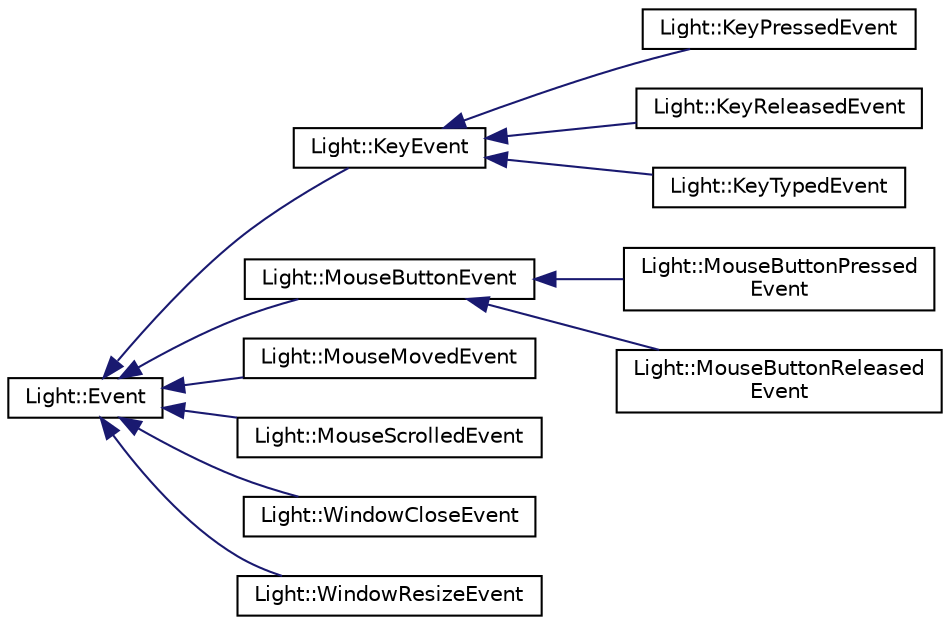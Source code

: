 digraph "Graphical Class Hierarchy"
{
 // LATEX_PDF_SIZE
  edge [fontname="Helvetica",fontsize="10",labelfontname="Helvetica",labelfontsize="10"];
  node [fontname="Helvetica",fontsize="10",shape=record];
  rankdir="LR";
  Node0 [label="Light::Event",height=0.2,width=0.4,color="black", fillcolor="white", style="filled",URL="$classLight_1_1Event.html",tooltip=" "];
  Node0 -> Node1 [dir="back",color="midnightblue",fontsize="10",style="solid",fontname="Helvetica"];
  Node1 [label="Light::KeyEvent",height=0.2,width=0.4,color="black", fillcolor="white", style="filled",URL="$classLight_1_1KeyEvent.html",tooltip=" "];
  Node1 -> Node2 [dir="back",color="midnightblue",fontsize="10",style="solid",fontname="Helvetica"];
  Node2 [label="Light::KeyPressedEvent",height=0.2,width=0.4,color="black", fillcolor="white", style="filled",URL="$classLight_1_1KeyPressedEvent.html",tooltip=" "];
  Node1 -> Node3 [dir="back",color="midnightblue",fontsize="10",style="solid",fontname="Helvetica"];
  Node3 [label="Light::KeyReleasedEvent",height=0.2,width=0.4,color="black", fillcolor="white", style="filled",URL="$classLight_1_1KeyReleasedEvent.html",tooltip=" "];
  Node1 -> Node4 [dir="back",color="midnightblue",fontsize="10",style="solid",fontname="Helvetica"];
  Node4 [label="Light::KeyTypedEvent",height=0.2,width=0.4,color="black", fillcolor="white", style="filled",URL="$classLight_1_1KeyTypedEvent.html",tooltip=" "];
  Node0 -> Node5 [dir="back",color="midnightblue",fontsize="10",style="solid",fontname="Helvetica"];
  Node5 [label="Light::MouseButtonEvent",height=0.2,width=0.4,color="black", fillcolor="white", style="filled",URL="$classLight_1_1MouseButtonEvent.html",tooltip=" "];
  Node5 -> Node6 [dir="back",color="midnightblue",fontsize="10",style="solid",fontname="Helvetica"];
  Node6 [label="Light::MouseButtonPressed\lEvent",height=0.2,width=0.4,color="black", fillcolor="white", style="filled",URL="$classLight_1_1MouseButtonPressedEvent.html",tooltip=" "];
  Node5 -> Node7 [dir="back",color="midnightblue",fontsize="10",style="solid",fontname="Helvetica"];
  Node7 [label="Light::MouseButtonReleased\lEvent",height=0.2,width=0.4,color="black", fillcolor="white", style="filled",URL="$classLight_1_1MouseButtonReleasedEvent.html",tooltip=" "];
  Node0 -> Node8 [dir="back",color="midnightblue",fontsize="10",style="solid",fontname="Helvetica"];
  Node8 [label="Light::MouseMovedEvent",height=0.2,width=0.4,color="black", fillcolor="white", style="filled",URL="$classLight_1_1MouseMovedEvent.html",tooltip=" "];
  Node0 -> Node9 [dir="back",color="midnightblue",fontsize="10",style="solid",fontname="Helvetica"];
  Node9 [label="Light::MouseScrolledEvent",height=0.2,width=0.4,color="black", fillcolor="white", style="filled",URL="$classLight_1_1MouseScrolledEvent.html",tooltip=" "];
  Node0 -> Node10 [dir="back",color="midnightblue",fontsize="10",style="solid",fontname="Helvetica"];
  Node10 [label="Light::WindowCloseEvent",height=0.2,width=0.4,color="black", fillcolor="white", style="filled",URL="$classLight_1_1WindowCloseEvent.html",tooltip=" "];
  Node0 -> Node11 [dir="back",color="midnightblue",fontsize="10",style="solid",fontname="Helvetica"];
  Node11 [label="Light::WindowResizeEvent",height=0.2,width=0.4,color="black", fillcolor="white", style="filled",URL="$classLight_1_1WindowResizeEvent.html",tooltip=" "];
}
